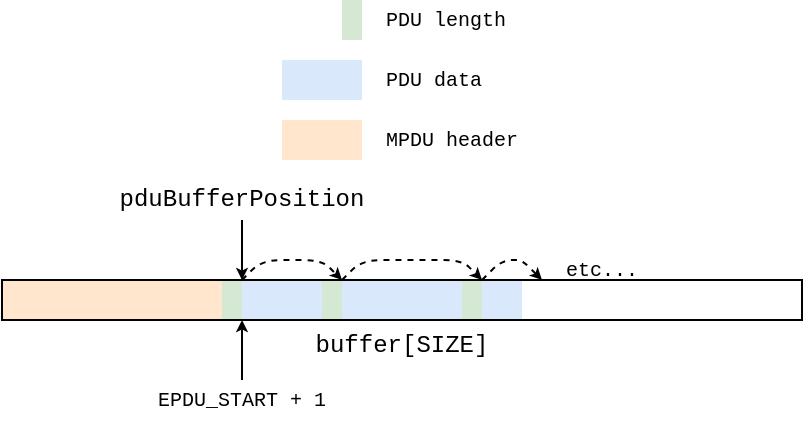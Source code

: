 <mxfile version="14.5.1" type="device"><diagram id="xYF1QDDHRzKpS9whgIVX" name="Page-1"><mxGraphModel dx="677" dy="391" grid="1" gridSize="10" guides="1" tooltips="1" connect="1" arrows="1" fold="1" page="1" pageScale="1" pageWidth="827" pageHeight="1169" math="0" shadow="0"><root><mxCell id="0"/><mxCell id="1" parent="0"/><mxCell id="9qNn0wrdXdn2uy6SoldI-5" value="" style="rounded=0;whiteSpace=wrap;html=1;fontFamily=Courier New;fillColor=#ffe6cc;strokeColor=none;" vertex="1" parent="1"><mxGeometry x="170" y="340" width="110" height="20" as="geometry"/></mxCell><mxCell id="9qNn0wrdXdn2uy6SoldI-4" style="edgeStyle=orthogonalEdgeStyle;rounded=0;orthogonalLoop=1;jettySize=auto;html=1;exitX=0.5;exitY=1;exitDx=0;exitDy=0;fontFamily=Courier New;endSize=3;startSize=3;" edge="1" parent="1" source="9qNn0wrdXdn2uy6SoldI-2"><mxGeometry relative="1" as="geometry"><mxPoint x="290" y="340" as="targetPoint"/></mxGeometry></mxCell><mxCell id="9qNn0wrdXdn2uy6SoldI-2" value="pduBufferPosition" style="text;html=1;strokeColor=none;fillColor=none;align=center;verticalAlign=middle;whiteSpace=wrap;rounded=0;fontFamily=Courier New;" vertex="1" parent="1"><mxGeometry x="225" y="290" width="130" height="20" as="geometry"/></mxCell><mxCell id="9qNn0wrdXdn2uy6SoldI-7" style="edgeStyle=orthogonalEdgeStyle;rounded=0;orthogonalLoop=1;jettySize=auto;html=1;exitX=0.5;exitY=0;exitDx=0;exitDy=0;fontFamily=Courier New;fontSize=10;startSize=3;endSize=3;" edge="1" parent="1" source="9qNn0wrdXdn2uy6SoldI-6"><mxGeometry relative="1" as="geometry"><mxPoint x="290" y="360" as="targetPoint"/><Array as="points"><mxPoint x="290" y="380"/><mxPoint x="290" y="380"/></Array></mxGeometry></mxCell><mxCell id="9qNn0wrdXdn2uy6SoldI-6" value="EPDU_START + 1" style="text;html=1;strokeColor=none;fillColor=none;align=center;verticalAlign=middle;whiteSpace=wrap;rounded=0;fontFamily=Courier New;fontSize=10;" vertex="1" parent="1"><mxGeometry x="240" y="390" width="100" height="20" as="geometry"/></mxCell><mxCell id="9qNn0wrdXdn2uy6SoldI-10" value="" style="endArrow=classic;html=1;fontFamily=Courier New;fontSize=10;endSize=3;startSize=3;dashed=1;" edge="1" parent="1"><mxGeometry width="50" height="50" relative="1" as="geometry"><mxPoint x="290" y="340" as="sourcePoint"/><mxPoint x="340" y="340" as="targetPoint"/><Array as="points"><mxPoint x="300" y="330"/><mxPoint x="330" y="330"/></Array></mxGeometry></mxCell><mxCell id="9qNn0wrdXdn2uy6SoldI-12" value="" style="endArrow=classic;html=1;fontFamily=Courier New;fontSize=10;endSize=3;startSize=3;dashed=1;exitX=0;exitY=0;exitDx=0;exitDy=0;" edge="1" parent="1" source="9qNn0wrdXdn2uy6SoldI-24"><mxGeometry width="50" height="50" relative="1" as="geometry"><mxPoint x="360" y="340" as="sourcePoint"/><mxPoint x="410" y="340" as="targetPoint"/><Array as="points"><mxPoint x="350" y="330"/><mxPoint x="400" y="330"/></Array></mxGeometry></mxCell><mxCell id="9qNn0wrdXdn2uy6SoldI-17" value="" style="rounded=0;whiteSpace=wrap;html=1;fontFamily=Courier New;fillColor=#d5e8d4;strokeColor=none;" vertex="1" parent="1"><mxGeometry x="280" y="340" width="10" height="20" as="geometry"/></mxCell><mxCell id="9qNn0wrdXdn2uy6SoldI-18" value="" style="rounded=0;whiteSpace=wrap;html=1;fontFamily=Courier New;fillColor=#d5e8d4;strokeColor=none;" vertex="1" parent="1"><mxGeometry x="340" y="200" width="10" height="20" as="geometry"/></mxCell><mxCell id="9qNn0wrdXdn2uy6SoldI-19" value="PDU length" style="text;html=1;strokeColor=none;fillColor=none;align=left;verticalAlign=middle;whiteSpace=wrap;rounded=0;fontFamily=Courier New;fontSize=10;" vertex="1" parent="1"><mxGeometry x="360" y="200" width="70" height="20" as="geometry"/></mxCell><mxCell id="9qNn0wrdXdn2uy6SoldI-20" value="" style="rounded=0;whiteSpace=wrap;html=1;fillColor=#dae8fc;fontFamily=Courier New;fontSize=10;align=left;strokeColor=none;" vertex="1" parent="1"><mxGeometry x="290" y="340" width="40" height="20" as="geometry"/></mxCell><mxCell id="9qNn0wrdXdn2uy6SoldI-21" value="" style="rounded=0;whiteSpace=wrap;html=1;fillColor=#dae8fc;fontFamily=Courier New;fontSize=10;align=left;strokeColor=none;" vertex="1" parent="1"><mxGeometry x="310" y="230" width="40" height="20" as="geometry"/></mxCell><mxCell id="9qNn0wrdXdn2uy6SoldI-22" value="PDU data" style="text;html=1;strokeColor=none;fillColor=none;align=left;verticalAlign=middle;whiteSpace=wrap;rounded=0;fontFamily=Courier New;fontSize=10;" vertex="1" parent="1"><mxGeometry x="360" y="230" width="70" height="20" as="geometry"/></mxCell><mxCell id="9qNn0wrdXdn2uy6SoldI-23" value="" style="rounded=0;whiteSpace=wrap;html=1;fontFamily=Courier New;fillColor=#d5e8d4;strokeColor=none;" vertex="1" parent="1"><mxGeometry x="330" y="340" width="10" height="20" as="geometry"/></mxCell><mxCell id="9qNn0wrdXdn2uy6SoldI-24" value="" style="rounded=0;whiteSpace=wrap;html=1;fillColor=#dae8fc;fontFamily=Courier New;fontSize=10;align=left;strokeColor=none;" vertex="1" parent="1"><mxGeometry x="340" y="340" width="60" height="20" as="geometry"/></mxCell><mxCell id="9qNn0wrdXdn2uy6SoldI-25" value="" style="rounded=0;whiteSpace=wrap;html=1;fontFamily=Courier New;fillColor=#d5e8d4;strokeColor=none;" vertex="1" parent="1"><mxGeometry x="400" y="340" width="10" height="20" as="geometry"/></mxCell><mxCell id="9qNn0wrdXdn2uy6SoldI-26" value="" style="rounded=0;whiteSpace=wrap;html=1;fillColor=#dae8fc;fontFamily=Courier New;fontSize=10;align=left;strokeColor=none;" vertex="1" parent="1"><mxGeometry x="410" y="340" width="20" height="20" as="geometry"/></mxCell><mxCell id="9qNn0wrdXdn2uy6SoldI-27" value="" style="endArrow=classic;html=1;fontFamily=Courier New;fontSize=10;endSize=3;startSize=3;dashed=1;exitX=0;exitY=0;exitDx=0;exitDy=0;" edge="1" parent="1"><mxGeometry width="50" height="50" relative="1" as="geometry"><mxPoint x="410.0" y="340" as="sourcePoint"/><mxPoint x="440" y="340" as="targetPoint"/><Array as="points"><mxPoint x="420" y="330"/><mxPoint x="430" y="330"/></Array></mxGeometry></mxCell><mxCell id="9qNn0wrdXdn2uy6SoldI-1" value="buffer[SIZE]" style="rounded=0;whiteSpace=wrap;html=1;fontFamily=Courier New;verticalAlign=bottom;spacing=-20;connectable=0;fillColor=none;" vertex="1" parent="1"><mxGeometry x="170" y="340" width="400" height="20" as="geometry"/></mxCell><mxCell id="9qNn0wrdXdn2uy6SoldI-28" value="" style="rounded=0;whiteSpace=wrap;html=1;fillColor=#ffe6cc;fontFamily=Courier New;fontSize=10;align=left;strokeColor=none;" vertex="1" parent="1"><mxGeometry x="310" y="260" width="40" height="20" as="geometry"/></mxCell><mxCell id="9qNn0wrdXdn2uy6SoldI-29" value="MPDU header" style="text;html=1;strokeColor=none;fillColor=none;align=left;verticalAlign=middle;whiteSpace=wrap;rounded=0;fontFamily=Courier New;fontSize=10;" vertex="1" parent="1"><mxGeometry x="360" y="260" width="70" height="20" as="geometry"/></mxCell><mxCell id="9qNn0wrdXdn2uy6SoldI-30" value="etc..." style="text;html=1;strokeColor=none;fillColor=none;align=center;verticalAlign=middle;whiteSpace=wrap;rounded=0;fontFamily=Courier New;fontSize=10;" vertex="1" parent="1"><mxGeometry x="450" y="330" width="40" height="10" as="geometry"/></mxCell></root></mxGraphModel></diagram></mxfile>